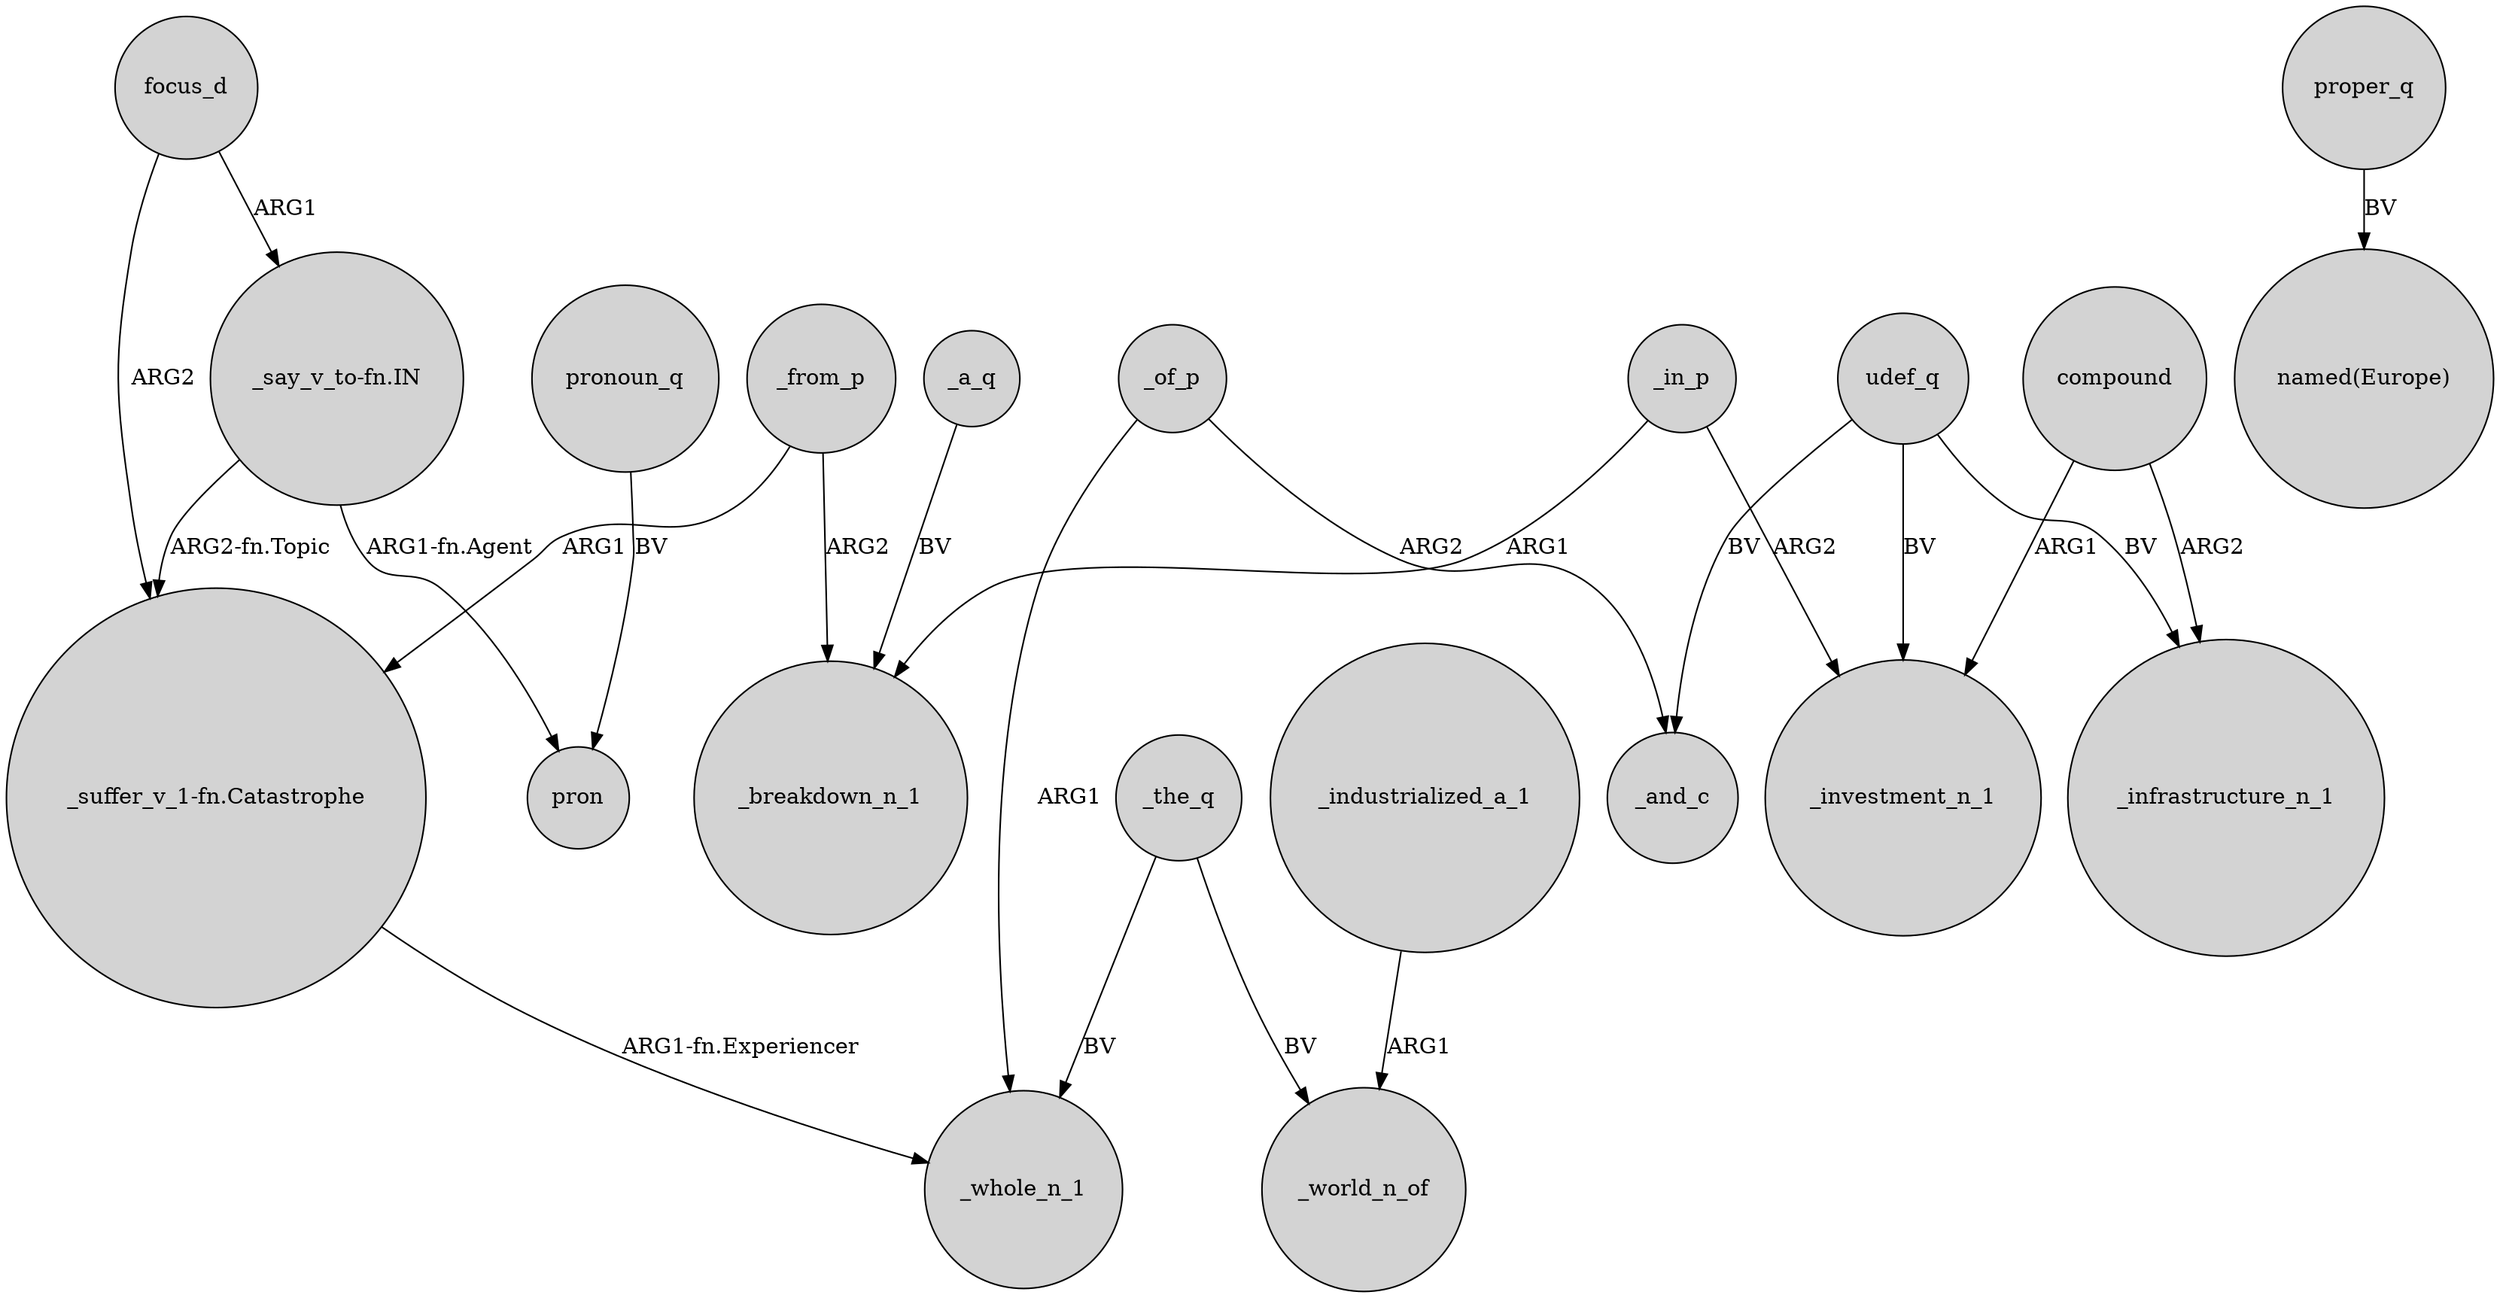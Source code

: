 digraph {
	node [shape=circle style=filled]
	_of_p -> _whole_n_1 [label=ARG1]
	_the_q -> _whole_n_1 [label=BV]
	focus_d -> "_suffer_v_1-fn.Catastrophe" [label=ARG2]
	_from_p -> _breakdown_n_1 [label=ARG2]
	"_say_v_to-fn.IN" -> "_suffer_v_1-fn.Catastrophe" [label="ARG2-fn.Topic"]
	_of_p -> _and_c [label=ARG2]
	udef_q -> _infrastructure_n_1 [label=BV]
	compound -> _investment_n_1 [label=ARG1]
	pronoun_q -> pron [label=BV]
	_industrialized_a_1 -> _world_n_of [label=ARG1]
	_in_p -> _investment_n_1 [label=ARG2]
	proper_q -> "named(Europe)" [label=BV]
	_from_p -> "_suffer_v_1-fn.Catastrophe" [label=ARG1]
	compound -> _infrastructure_n_1 [label=ARG2]
	"_suffer_v_1-fn.Catastrophe" -> _whole_n_1 [label="ARG1-fn.Experiencer"]
	_in_p -> _breakdown_n_1 [label=ARG1]
	"_say_v_to-fn.IN" -> pron [label="ARG1-fn.Agent"]
	udef_q -> _investment_n_1 [label=BV]
	udef_q -> _and_c [label=BV]
	_the_q -> _world_n_of [label=BV]
	_a_q -> _breakdown_n_1 [label=BV]
	focus_d -> "_say_v_to-fn.IN" [label=ARG1]
}
